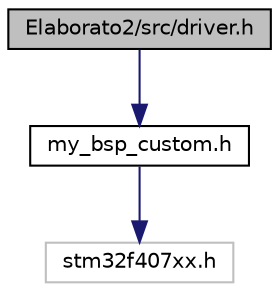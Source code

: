 digraph "Elaborato2/src/driver.h"
{
  edge [fontname="Helvetica",fontsize="10",labelfontname="Helvetica",labelfontsize="10"];
  node [fontname="Helvetica",fontsize="10",shape=record];
  Node0 [label="Elaborato2/src/driver.h",height=0.2,width=0.4,color="black", fillcolor="grey75", style="filled", fontcolor="black"];
  Node0 -> Node1 [color="midnightblue",fontsize="10",style="solid",fontname="Helvetica"];
  Node1 [label="my_bsp_custom.h",height=0.2,width=0.4,color="black", fillcolor="white", style="filled",URL="$my__bsp__custom_8h.html",tooltip="Libreria per BSP custom STM32F4 Discovery. "];
  Node1 -> Node2 [color="midnightblue",fontsize="10",style="solid",fontname="Helvetica"];
  Node2 [label="stm32f407xx.h",height=0.2,width=0.4,color="grey75", fillcolor="white", style="filled"];
}
